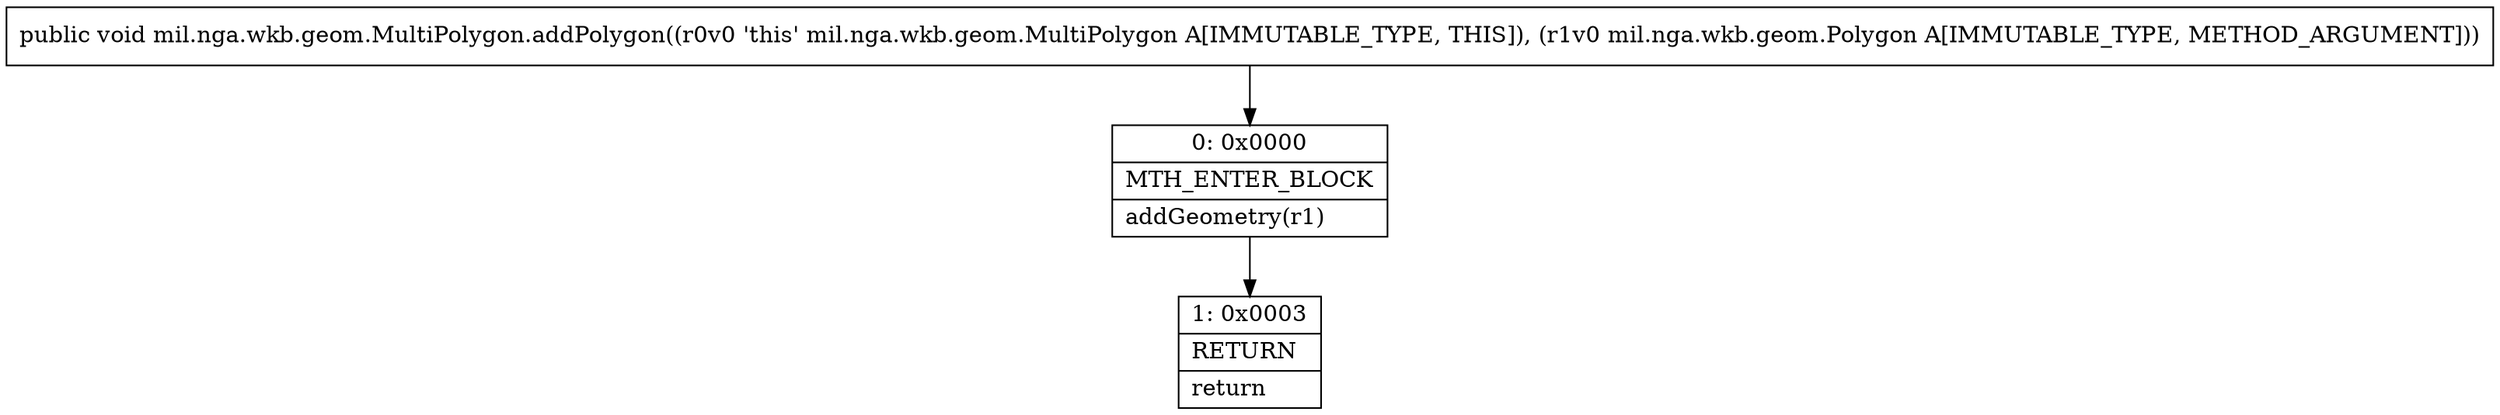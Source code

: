 digraph "CFG formil.nga.wkb.geom.MultiPolygon.addPolygon(Lmil\/nga\/wkb\/geom\/Polygon;)V" {
Node_0 [shape=record,label="{0\:\ 0x0000|MTH_ENTER_BLOCK\l|addGeometry(r1)\l}"];
Node_1 [shape=record,label="{1\:\ 0x0003|RETURN\l|return\l}"];
MethodNode[shape=record,label="{public void mil.nga.wkb.geom.MultiPolygon.addPolygon((r0v0 'this' mil.nga.wkb.geom.MultiPolygon A[IMMUTABLE_TYPE, THIS]), (r1v0 mil.nga.wkb.geom.Polygon A[IMMUTABLE_TYPE, METHOD_ARGUMENT])) }"];
MethodNode -> Node_0;
Node_0 -> Node_1;
}


